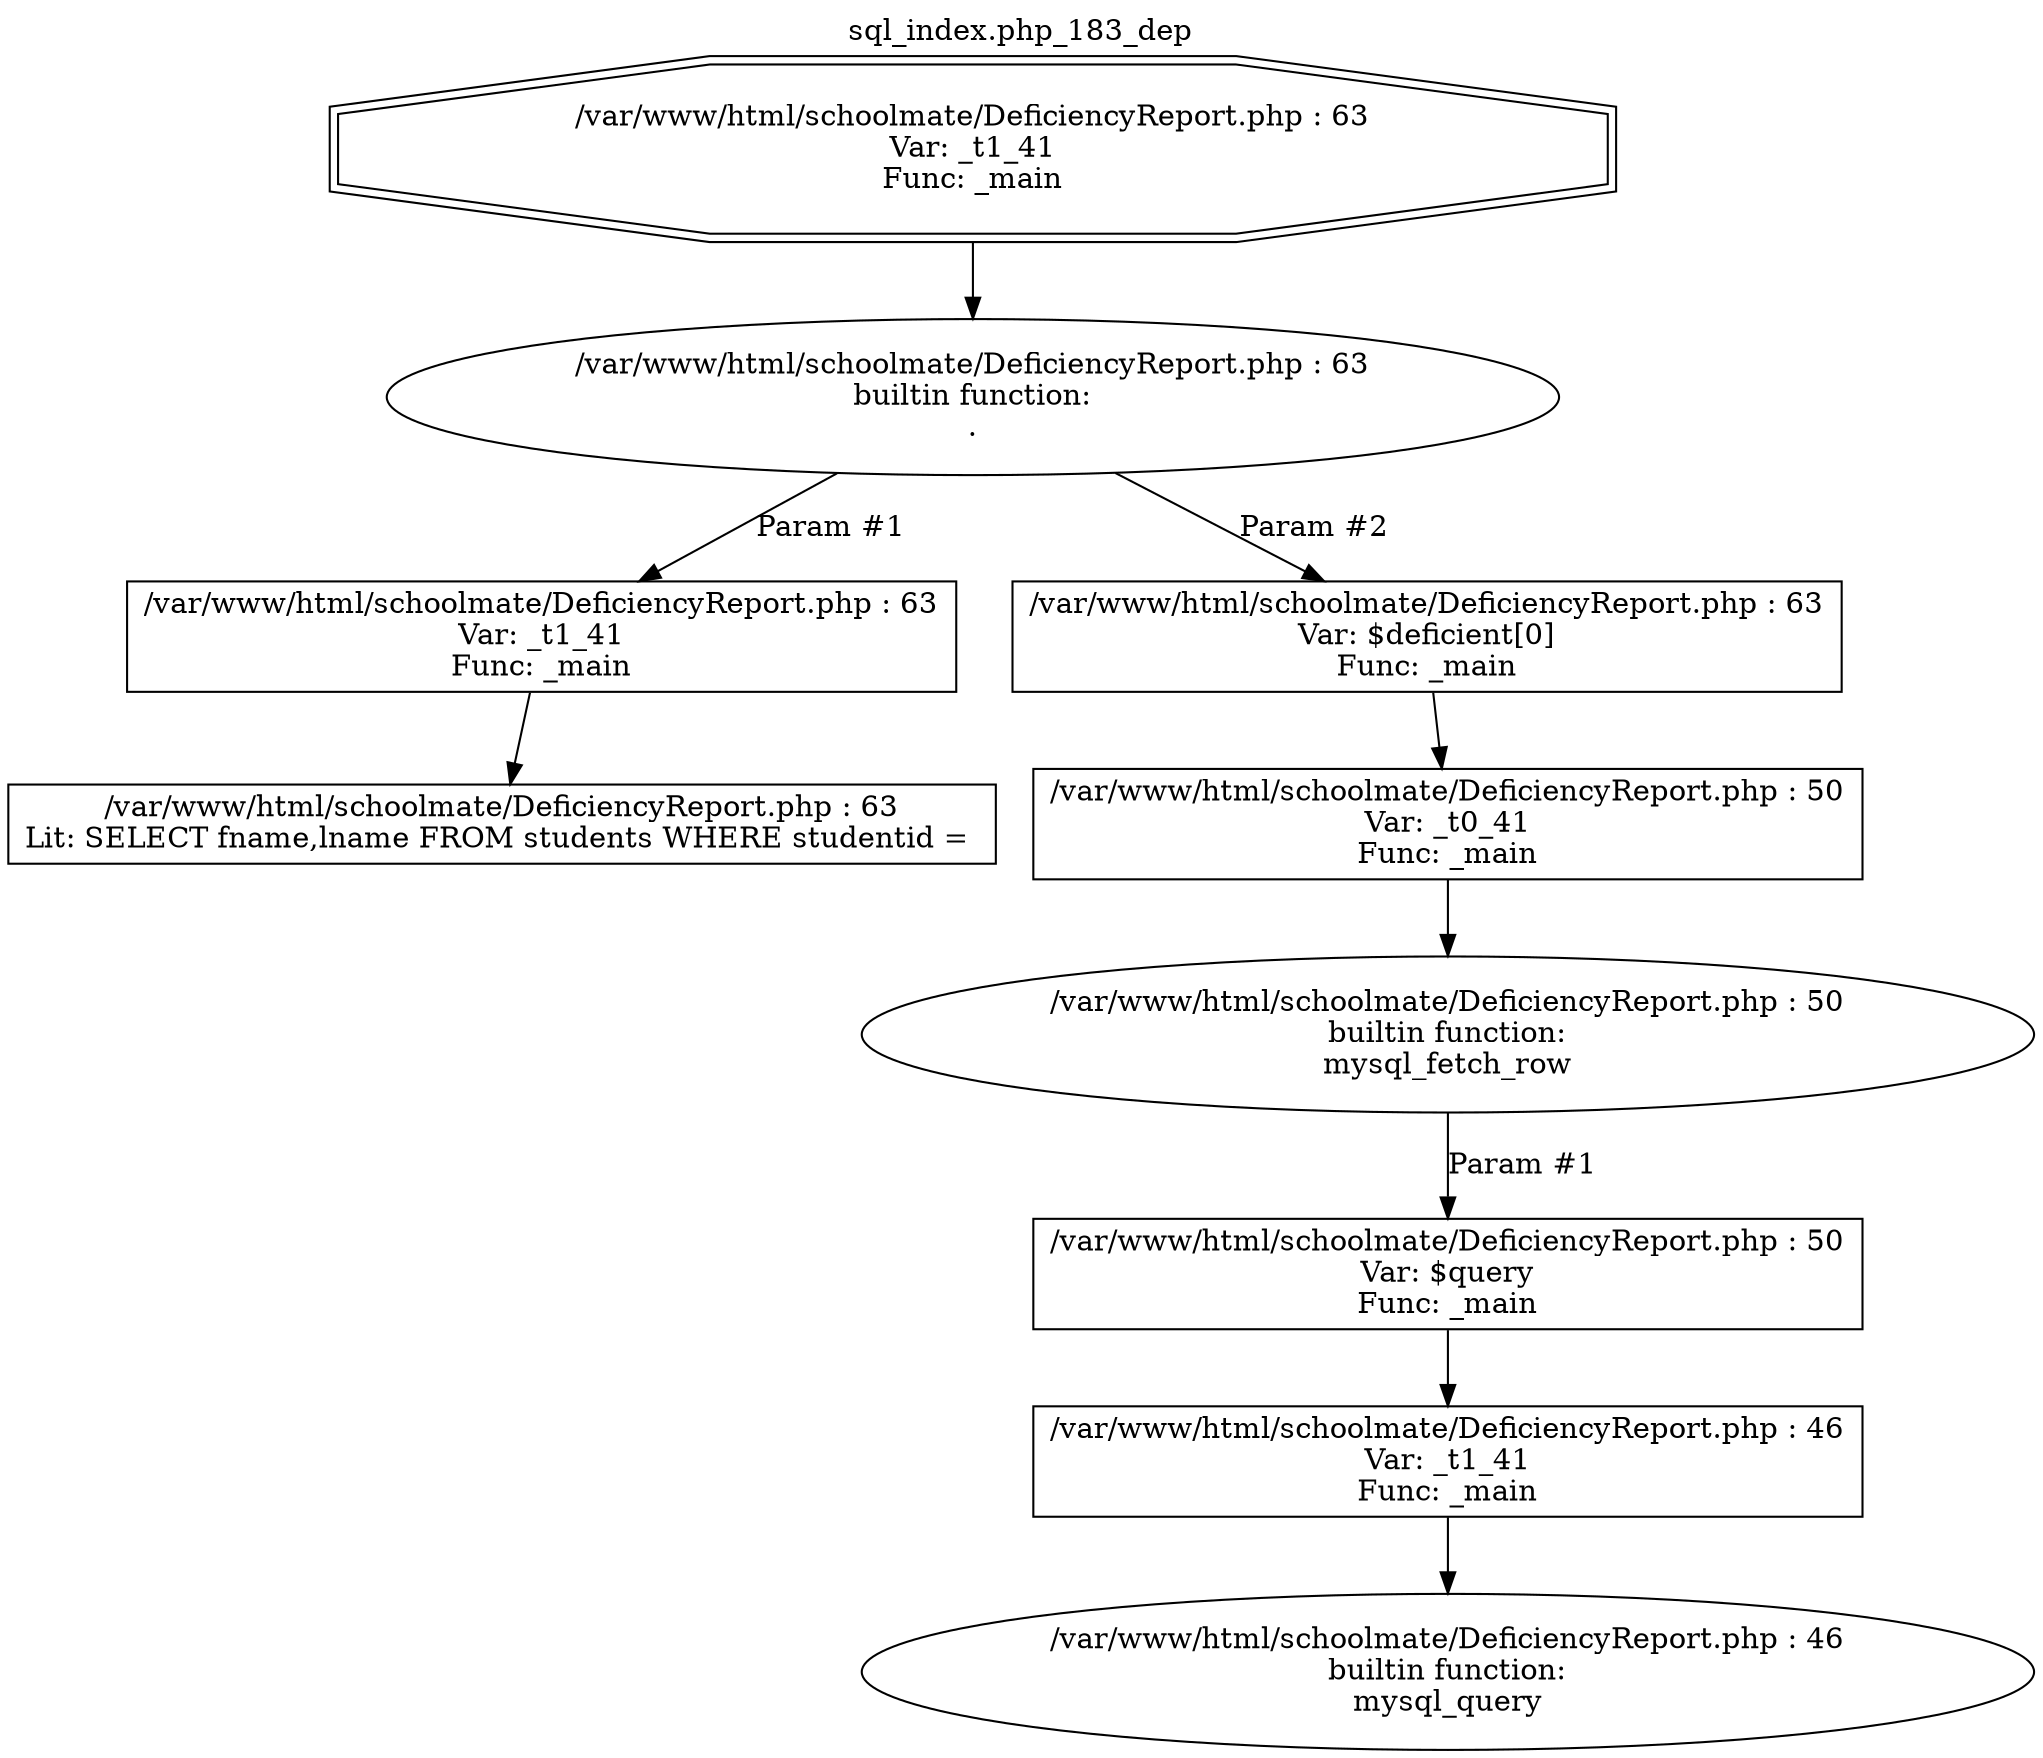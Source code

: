 digraph cfg {
  label="sql_index.php_183_dep";
  labelloc=t;
  n1 [shape=doubleoctagon, label="/var/www/html/schoolmate/DeficiencyReport.php : 63\nVar: _t1_41\nFunc: _main\n"];
  n2 [shape=ellipse, label="/var/www/html/schoolmate/DeficiencyReport.php : 63\nbuiltin function:\n.\n"];
  n3 [shape=box, label="/var/www/html/schoolmate/DeficiencyReport.php : 63\nVar: _t1_41\nFunc: _main\n"];
  n4 [shape=box, label="/var/www/html/schoolmate/DeficiencyReport.php : 63\nLit: SELECT fname,lname FROM students WHERE studentid = \n"];
  n5 [shape=box, label="/var/www/html/schoolmate/DeficiencyReport.php : 63\nVar: $deficient[0]\nFunc: _main\n"];
  n6 [shape=box, label="/var/www/html/schoolmate/DeficiencyReport.php : 50\nVar: _t0_41\nFunc: _main\n"];
  n7 [shape=ellipse, label="/var/www/html/schoolmate/DeficiencyReport.php : 50\nbuiltin function:\nmysql_fetch_row\n"];
  n8 [shape=box, label="/var/www/html/schoolmate/DeficiencyReport.php : 50\nVar: $query\nFunc: _main\n"];
  n9 [shape=box, label="/var/www/html/schoolmate/DeficiencyReport.php : 46\nVar: _t1_41\nFunc: _main\n"];
  n10 [shape=ellipse, label="/var/www/html/schoolmate/DeficiencyReport.php : 46\nbuiltin function:\nmysql_query\n"];
  n1 -> n2;
  n3 -> n4;
  n2 -> n3[label="Param #1"];
  n2 -> n5[label="Param #2"];
  n6 -> n7;
  n9 -> n10;
  n8 -> n9;
  n7 -> n8[label="Param #1"];
  n5 -> n6;
}
